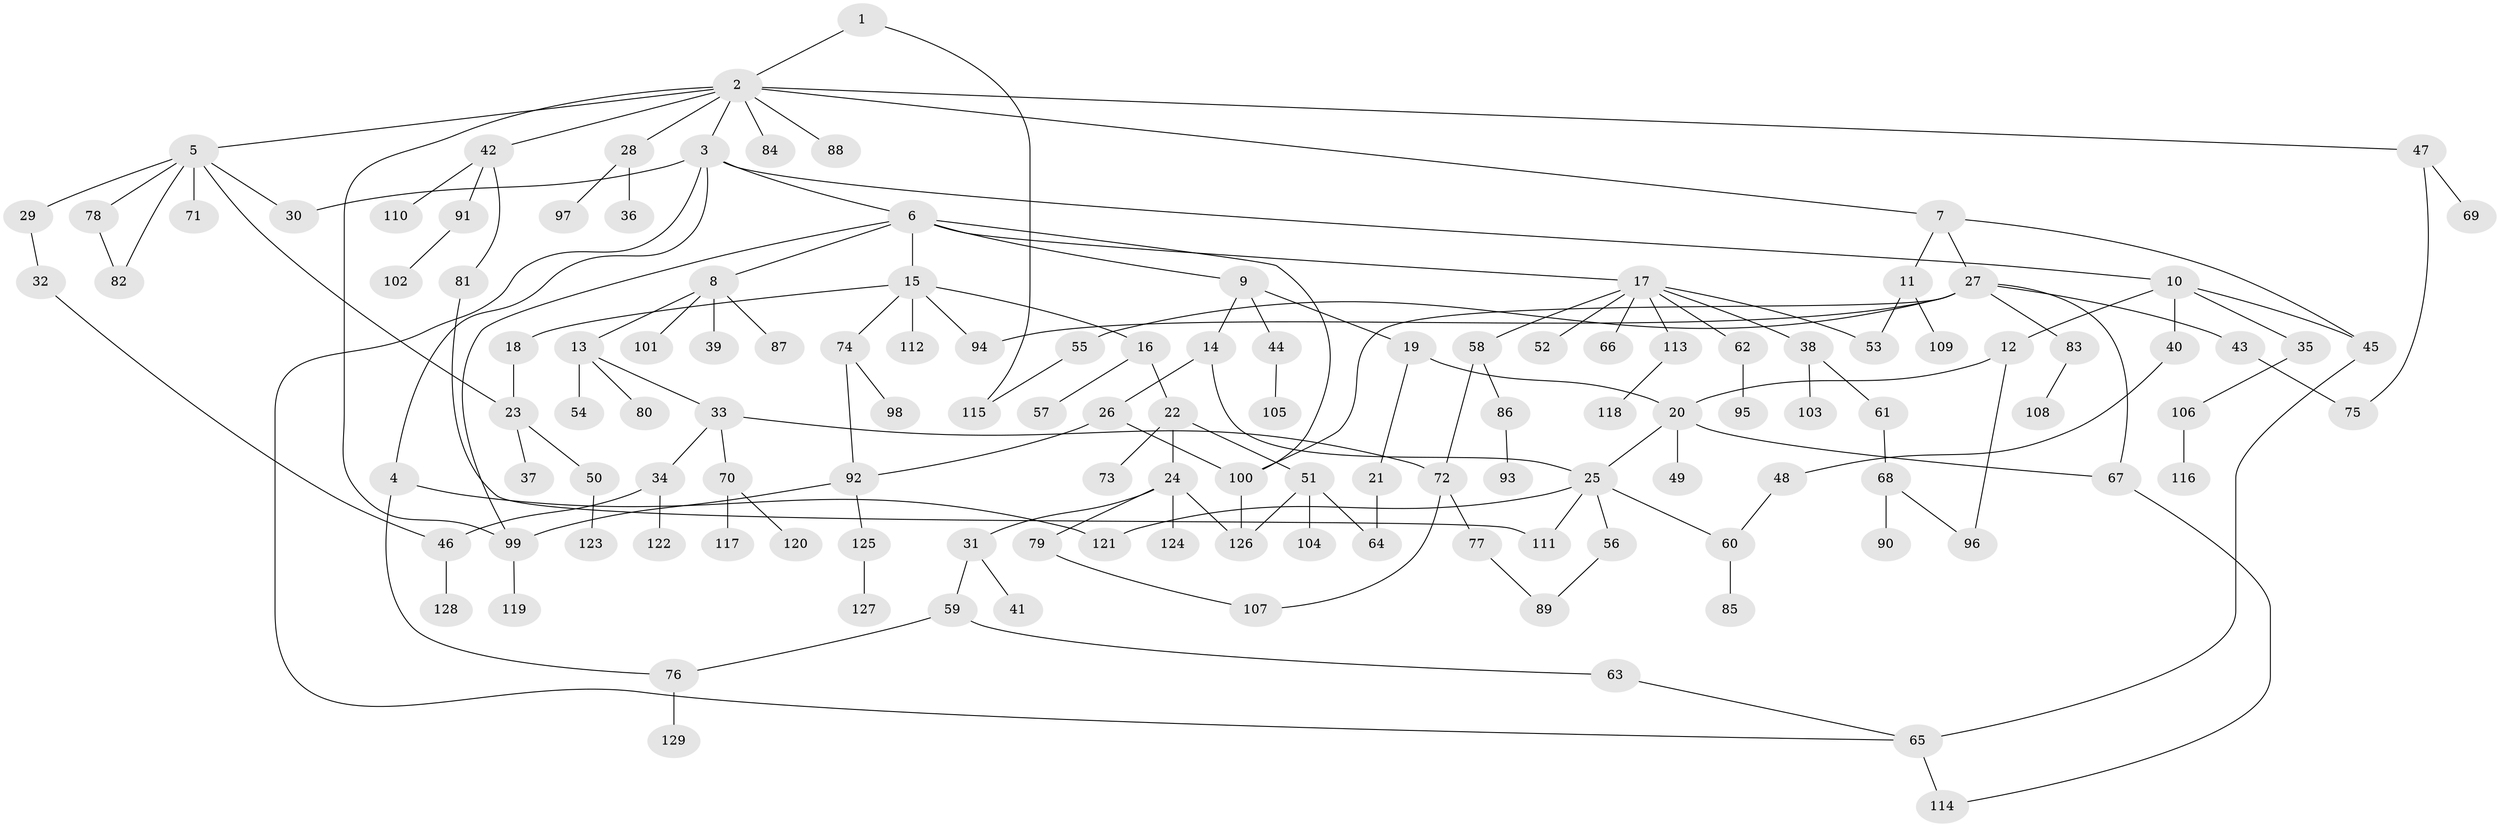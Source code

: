 // Generated by graph-tools (version 1.1) at 2025/41/03/09/25 04:41:21]
// undirected, 129 vertices, 159 edges
graph export_dot {
graph [start="1"]
  node [color=gray90,style=filled];
  1;
  2;
  3;
  4;
  5;
  6;
  7;
  8;
  9;
  10;
  11;
  12;
  13;
  14;
  15;
  16;
  17;
  18;
  19;
  20;
  21;
  22;
  23;
  24;
  25;
  26;
  27;
  28;
  29;
  30;
  31;
  32;
  33;
  34;
  35;
  36;
  37;
  38;
  39;
  40;
  41;
  42;
  43;
  44;
  45;
  46;
  47;
  48;
  49;
  50;
  51;
  52;
  53;
  54;
  55;
  56;
  57;
  58;
  59;
  60;
  61;
  62;
  63;
  64;
  65;
  66;
  67;
  68;
  69;
  70;
  71;
  72;
  73;
  74;
  75;
  76;
  77;
  78;
  79;
  80;
  81;
  82;
  83;
  84;
  85;
  86;
  87;
  88;
  89;
  90;
  91;
  92;
  93;
  94;
  95;
  96;
  97;
  98;
  99;
  100;
  101;
  102;
  103;
  104;
  105;
  106;
  107;
  108;
  109;
  110;
  111;
  112;
  113;
  114;
  115;
  116;
  117;
  118;
  119;
  120;
  121;
  122;
  123;
  124;
  125;
  126;
  127;
  128;
  129;
  1 -- 2;
  1 -- 115;
  2 -- 3;
  2 -- 5;
  2 -- 7;
  2 -- 28;
  2 -- 42;
  2 -- 47;
  2 -- 84;
  2 -- 88;
  2 -- 99;
  3 -- 4;
  3 -- 6;
  3 -- 10;
  3 -- 65;
  3 -- 30;
  4 -- 76;
  4 -- 121;
  5 -- 29;
  5 -- 30;
  5 -- 71;
  5 -- 78;
  5 -- 82;
  5 -- 23;
  6 -- 8;
  6 -- 9;
  6 -- 15;
  6 -- 17;
  6 -- 100;
  6 -- 99;
  7 -- 11;
  7 -- 27;
  7 -- 45;
  8 -- 13;
  8 -- 39;
  8 -- 87;
  8 -- 101;
  9 -- 14;
  9 -- 19;
  9 -- 44;
  10 -- 12;
  10 -- 35;
  10 -- 40;
  10 -- 45;
  11 -- 109;
  11 -- 53;
  12 -- 20;
  12 -- 96;
  13 -- 33;
  13 -- 54;
  13 -- 80;
  14 -- 25;
  14 -- 26;
  15 -- 16;
  15 -- 18;
  15 -- 74;
  15 -- 94;
  15 -- 112;
  16 -- 22;
  16 -- 57;
  17 -- 38;
  17 -- 52;
  17 -- 53;
  17 -- 58;
  17 -- 62;
  17 -- 66;
  17 -- 113;
  18 -- 23;
  19 -- 20;
  19 -- 21;
  20 -- 49;
  20 -- 25;
  20 -- 67;
  21 -- 64;
  22 -- 24;
  22 -- 51;
  22 -- 73;
  23 -- 37;
  23 -- 50;
  24 -- 31;
  24 -- 79;
  24 -- 124;
  24 -- 126;
  25 -- 56;
  25 -- 121;
  25 -- 60;
  25 -- 111;
  26 -- 92;
  26 -- 100;
  27 -- 43;
  27 -- 55;
  27 -- 67;
  27 -- 83;
  27 -- 100;
  27 -- 94;
  28 -- 36;
  28 -- 97;
  29 -- 32;
  31 -- 41;
  31 -- 59;
  32 -- 46;
  33 -- 34;
  33 -- 70;
  33 -- 72;
  34 -- 122;
  34 -- 46;
  35 -- 106;
  38 -- 61;
  38 -- 103;
  40 -- 48;
  42 -- 81;
  42 -- 91;
  42 -- 110;
  43 -- 75;
  44 -- 105;
  45 -- 65;
  46 -- 128;
  47 -- 69;
  47 -- 75;
  48 -- 60;
  50 -- 123;
  51 -- 104;
  51 -- 126;
  51 -- 64;
  55 -- 115;
  56 -- 89;
  58 -- 86;
  58 -- 72;
  59 -- 63;
  59 -- 76;
  60 -- 85;
  61 -- 68;
  62 -- 95;
  63 -- 65;
  65 -- 114;
  67 -- 114;
  68 -- 90;
  68 -- 96;
  70 -- 117;
  70 -- 120;
  72 -- 77;
  72 -- 107;
  74 -- 98;
  74 -- 92;
  76 -- 129;
  77 -- 89;
  78 -- 82;
  79 -- 107;
  81 -- 111;
  83 -- 108;
  86 -- 93;
  91 -- 102;
  92 -- 99;
  92 -- 125;
  99 -- 119;
  100 -- 126;
  106 -- 116;
  113 -- 118;
  125 -- 127;
}
